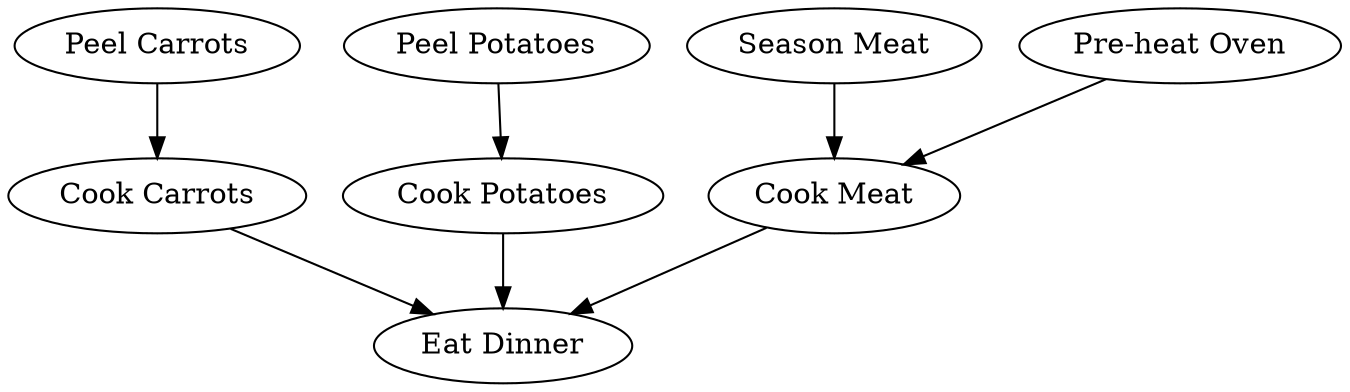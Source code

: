 digraph G {
	"Peel Carrots"  -> "Cook Carrots"
	"Peel Potatoes" -> "Cook Potatoes"
	"Season Meat"   -> "Cook Meat"
	"Pre-heat Oven" -> "Cook Meat"
	"Cook Carrots"  -> "Eat Dinner"
	"Cook Potatoes" -> "Eat Dinner"
	"Cook Meat"     -> "Eat Dinner"	
}
